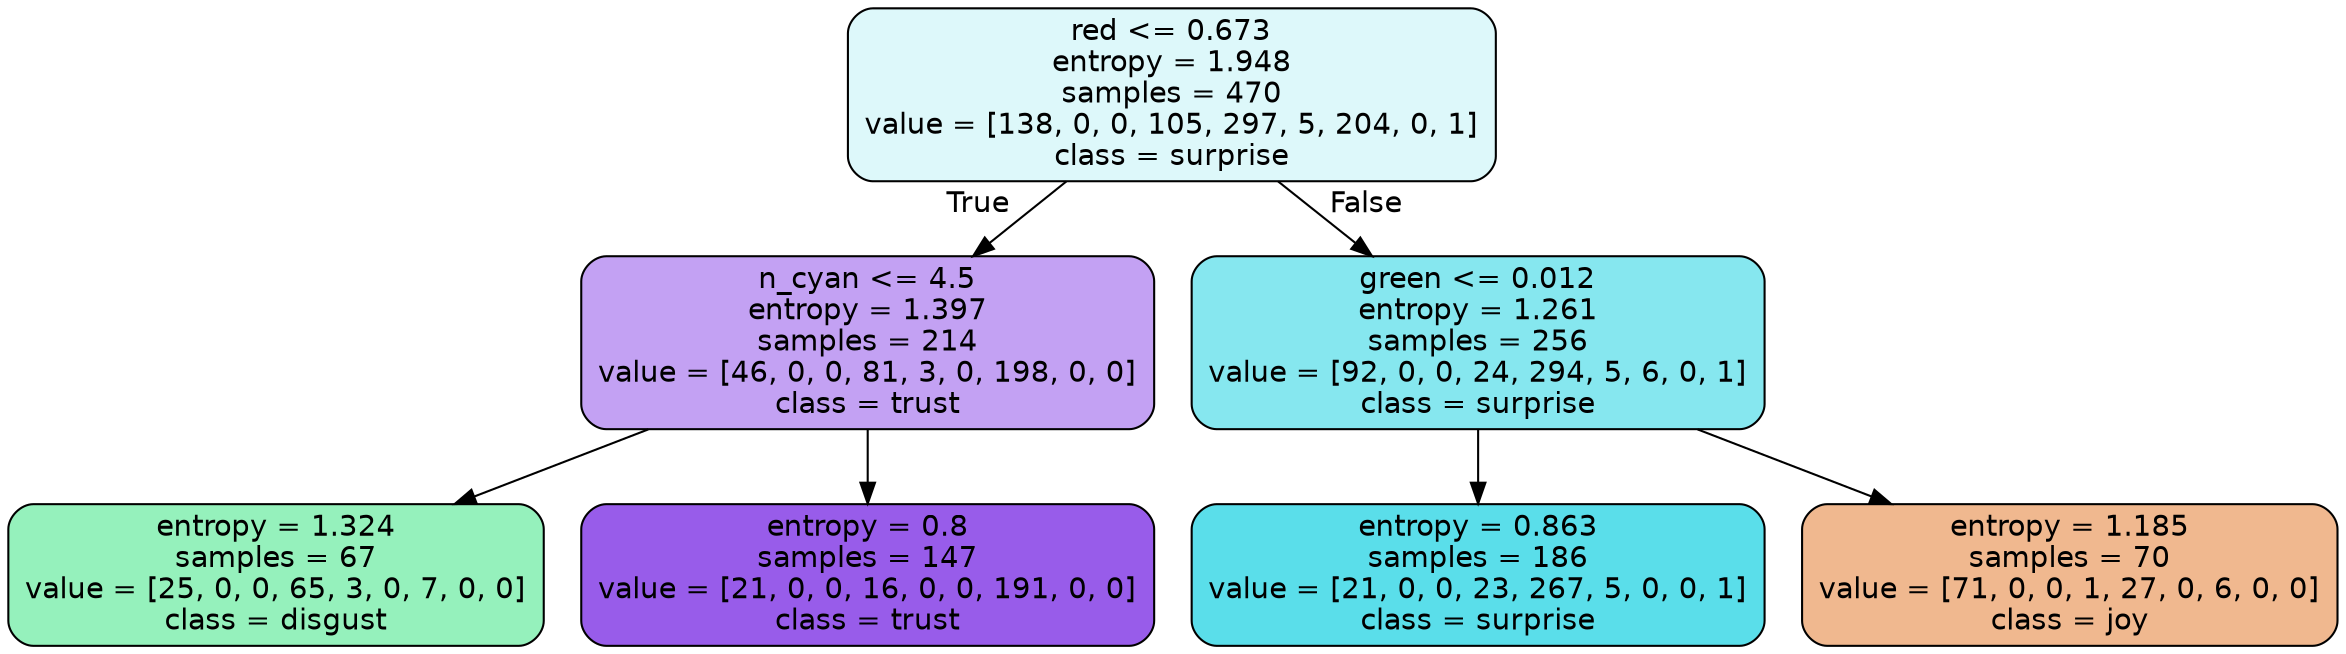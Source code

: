 digraph Tree {
node [shape=box, style="filled, rounded", color="black", fontname=helvetica] ;
edge [fontname=helvetica] ;
0 [label="red <= 0.673\nentropy = 1.948\nsamples = 470\nvalue = [138, 0, 0, 105, 297, 5, 204, 0, 1]\nclass = surprise", fillcolor="#39d7e52b"] ;
1 [label="n_cyan <= 4.5\nentropy = 1.397\nsamples = 214\nvalue = [46, 0, 0, 81, 3, 0, 198, 0, 0]\nclass = trust", fillcolor="#8139e579"] ;
0 -> 1 [labeldistance=2.5, labelangle=45, headlabel="True"] ;
2 [label="entropy = 1.324\nsamples = 67\nvalue = [25, 0, 0, 65, 3, 0, 7, 0, 0]\nclass = disgust", fillcolor="#39e58188"] ;
1 -> 2 ;
3 [label="entropy = 0.8\nsamples = 147\nvalue = [21, 0, 0, 16, 0, 0, 191, 0, 0]\nclass = trust", fillcolor="#8139e5d1"] ;
1 -> 3 ;
4 [label="green <= 0.012\nentropy = 1.261\nsamples = 256\nvalue = [92, 0, 0, 24, 294, 5, 6, 0, 1]\nclass = surprise", fillcolor="#39d7e59c"] ;
0 -> 4 [labeldistance=2.5, labelangle=-45, headlabel="False"] ;
5 [label="entropy = 0.863\nsamples = 186\nvalue = [21, 0, 0, 23, 267, 5, 0, 0, 1]\nclass = surprise", fillcolor="#39d7e5d4"] ;
4 -> 5 ;
6 [label="entropy = 1.185\nsamples = 70\nvalue = [71, 0, 0, 1, 27, 0, 6, 0, 0]\nclass = joy", fillcolor="#e5813990"] ;
4 -> 6 ;
}
